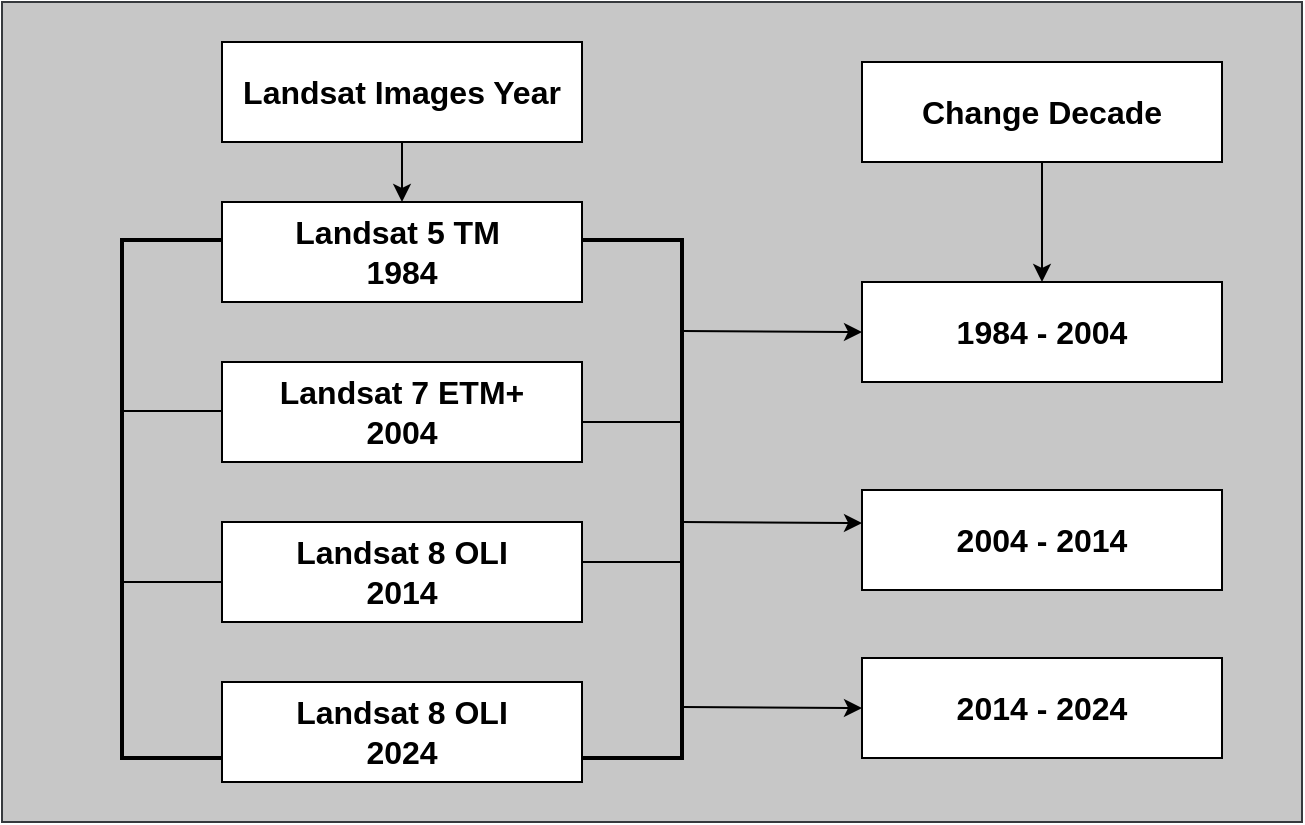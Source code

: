 <mxfile version="24.7.16">
  <diagram name="Page-1" id="_-WS09nqeZ3YQB_b0d59">
    <mxGraphModel dx="1032" dy="501" grid="1" gridSize="10" guides="1" tooltips="1" connect="1" arrows="1" fold="1" page="1" pageScale="1" pageWidth="1169" pageHeight="827" background="#FFFFFF" math="0" shadow="0">
      <root>
        <mxCell id="0" />
        <mxCell id="1" parent="0" />
        <mxCell id="Dl7q8pRwCRPBg_EnZdLq-22" value="" style="rounded=0;whiteSpace=wrap;html=1;fillColor=#C7C7C7;strokeColor=#36393d;" vertex="1" parent="1">
          <mxGeometry x="210" y="170" width="650" height="410" as="geometry" />
        </mxCell>
        <mxCell id="Dl7q8pRwCRPBg_EnZdLq-13" style="edgeStyle=orthogonalEdgeStyle;rounded=0;orthogonalLoop=1;jettySize=auto;html=1;exitX=0.5;exitY=1;exitDx=0;exitDy=0;entryX=0.5;entryY=0;entryDx=0;entryDy=0;" edge="1" parent="1" source="Dl7q8pRwCRPBg_EnZdLq-1" target="Dl7q8pRwCRPBg_EnZdLq-3">
          <mxGeometry relative="1" as="geometry" />
        </mxCell>
        <mxCell id="Dl7q8pRwCRPBg_EnZdLq-1" value="&lt;font style=&quot;font-size: 16px;&quot;&gt;&lt;b&gt;Landsat Images Year&lt;/b&gt;&lt;/font&gt;" style="rounded=0;whiteSpace=wrap;html=1;" vertex="1" parent="1">
          <mxGeometry x="320" y="190" width="180" height="50" as="geometry" />
        </mxCell>
        <mxCell id="Dl7q8pRwCRPBg_EnZdLq-20" style="edgeStyle=orthogonalEdgeStyle;rounded=0;orthogonalLoop=1;jettySize=auto;html=1;exitX=0.5;exitY=1;exitDx=0;exitDy=0;entryX=0.5;entryY=0;entryDx=0;entryDy=0;" edge="1" parent="1" source="Dl7q8pRwCRPBg_EnZdLq-2" target="Dl7q8pRwCRPBg_EnZdLq-7">
          <mxGeometry relative="1" as="geometry" />
        </mxCell>
        <mxCell id="Dl7q8pRwCRPBg_EnZdLq-2" value="&lt;font style=&quot;font-size: 16px;&quot;&gt;&lt;b&gt;Change Decade&lt;/b&gt;&lt;/font&gt;" style="rounded=0;whiteSpace=wrap;html=1;" vertex="1" parent="1">
          <mxGeometry x="640" y="200" width="180" height="50" as="geometry" />
        </mxCell>
        <mxCell id="Dl7q8pRwCRPBg_EnZdLq-3" value="&lt;font style=&quot;font-size: 16px;&quot;&gt;&lt;b&gt;Landsat 5 TM&amp;nbsp;&lt;/b&gt;&lt;/font&gt;&lt;div&gt;&lt;span style=&quot;font-size: 16px;&quot;&gt;&lt;b&gt;1984&lt;/b&gt;&lt;/span&gt;&lt;/div&gt;" style="rounded=0;whiteSpace=wrap;html=1;" vertex="1" parent="1">
          <mxGeometry x="320" y="270" width="180" height="50" as="geometry" />
        </mxCell>
        <mxCell id="Dl7q8pRwCRPBg_EnZdLq-4" value="&lt;font style=&quot;font-size: 16px;&quot;&gt;&lt;b&gt;Landsat 7 ETM+&lt;/b&gt;&lt;/font&gt;&lt;div&gt;&lt;span style=&quot;font-size: 16px;&quot;&gt;&lt;b&gt;2004&lt;/b&gt;&lt;/span&gt;&lt;/div&gt;" style="rounded=0;whiteSpace=wrap;html=1;" vertex="1" parent="1">
          <mxGeometry x="320" y="350" width="180" height="50" as="geometry" />
        </mxCell>
        <mxCell id="Dl7q8pRwCRPBg_EnZdLq-5" value="&lt;font style=&quot;font-size: 16px;&quot;&gt;&lt;b&gt;Landsat 8 OLI&lt;/b&gt;&lt;/font&gt;&lt;div&gt;&lt;span style=&quot;font-size: 16px;&quot;&gt;&lt;b&gt;2014&lt;/b&gt;&lt;/span&gt;&lt;/div&gt;" style="rounded=0;whiteSpace=wrap;html=1;" vertex="1" parent="1">
          <mxGeometry x="320" y="430" width="180" height="50" as="geometry" />
        </mxCell>
        <mxCell id="Dl7q8pRwCRPBg_EnZdLq-6" value="&lt;font style=&quot;font-size: 16px;&quot;&gt;&lt;b&gt;Landsat 8 OLI&lt;/b&gt;&lt;/font&gt;&lt;div&gt;&lt;span style=&quot;font-size: 16px;&quot;&gt;&lt;b&gt;2024&lt;/b&gt;&lt;/span&gt;&lt;/div&gt;" style="rounded=0;whiteSpace=wrap;html=1;" vertex="1" parent="1">
          <mxGeometry x="320" y="510" width="180" height="50" as="geometry" />
        </mxCell>
        <mxCell id="Dl7q8pRwCRPBg_EnZdLq-7" value="&lt;font style=&quot;font-size: 16px;&quot;&gt;&lt;b&gt;1984 - 2004&lt;/b&gt;&lt;/font&gt;" style="rounded=0;whiteSpace=wrap;html=1;" vertex="1" parent="1">
          <mxGeometry x="640" y="310" width="180" height="50" as="geometry" />
        </mxCell>
        <mxCell id="Dl7q8pRwCRPBg_EnZdLq-8" value="&lt;span style=&quot;font-size: 16px;&quot;&gt;&lt;b&gt;2004 - 2014&lt;/b&gt;&lt;/span&gt;" style="rounded=0;whiteSpace=wrap;html=1;" vertex="1" parent="1">
          <mxGeometry x="640" y="414" width="180" height="50" as="geometry" />
        </mxCell>
        <mxCell id="Dl7q8pRwCRPBg_EnZdLq-9" value="" style="strokeWidth=2;html=1;shape=mxgraph.flowchart.annotation_1;align=left;pointerEvents=1;rotation=-180;" vertex="1" parent="1">
          <mxGeometry x="500" y="289" width="50" height="259" as="geometry" />
        </mxCell>
        <mxCell id="Dl7q8pRwCRPBg_EnZdLq-10" value="" style="endArrow=none;html=1;rounded=0;" edge="1" parent="1">
          <mxGeometry width="50" height="50" relative="1" as="geometry">
            <mxPoint x="500" y="380" as="sourcePoint" />
            <mxPoint x="550" y="380" as="targetPoint" />
          </mxGeometry>
        </mxCell>
        <mxCell id="Dl7q8pRwCRPBg_EnZdLq-11" value="" style="endArrow=none;html=1;rounded=0;" edge="1" parent="1">
          <mxGeometry width="50" height="50" relative="1" as="geometry">
            <mxPoint x="500" y="450" as="sourcePoint" />
            <mxPoint x="550" y="450" as="targetPoint" />
          </mxGeometry>
        </mxCell>
        <mxCell id="Dl7q8pRwCRPBg_EnZdLq-12" value="" style="strokeWidth=2;html=1;shape=mxgraph.flowchart.annotation_1;align=left;pointerEvents=1;rotation=0;" vertex="1" parent="1">
          <mxGeometry x="270" y="289" width="50" height="259" as="geometry" />
        </mxCell>
        <mxCell id="Dl7q8pRwCRPBg_EnZdLq-14" value="" style="endArrow=none;html=1;rounded=0;" edge="1" parent="1">
          <mxGeometry width="50" height="50" relative="1" as="geometry">
            <mxPoint x="270" y="374.5" as="sourcePoint" />
            <mxPoint x="320" y="374.5" as="targetPoint" />
          </mxGeometry>
        </mxCell>
        <mxCell id="Dl7q8pRwCRPBg_EnZdLq-15" value="" style="endArrow=none;html=1;rounded=0;" edge="1" parent="1">
          <mxGeometry width="50" height="50" relative="1" as="geometry">
            <mxPoint x="270" y="460" as="sourcePoint" />
            <mxPoint x="320" y="460" as="targetPoint" />
          </mxGeometry>
        </mxCell>
        <mxCell id="Dl7q8pRwCRPBg_EnZdLq-16" value="" style="endArrow=classic;html=1;rounded=0;entryX=0;entryY=0.5;entryDx=0;entryDy=0;" edge="1" parent="1" target="Dl7q8pRwCRPBg_EnZdLq-7">
          <mxGeometry width="50" height="50" relative="1" as="geometry">
            <mxPoint x="550" y="334.5" as="sourcePoint" />
            <mxPoint x="610" y="334.5" as="targetPoint" />
          </mxGeometry>
        </mxCell>
        <mxCell id="Dl7q8pRwCRPBg_EnZdLq-17" value="" style="endArrow=classic;html=1;rounded=0;entryX=0;entryY=0.5;entryDx=0;entryDy=0;" edge="1" parent="1">
          <mxGeometry width="50" height="50" relative="1" as="geometry">
            <mxPoint x="550" y="430" as="sourcePoint" />
            <mxPoint x="640" y="430.5" as="targetPoint" />
          </mxGeometry>
        </mxCell>
        <mxCell id="Dl7q8pRwCRPBg_EnZdLq-18" value="&lt;span style=&quot;font-size: 16px;&quot;&gt;&lt;b&gt;2014 - 2024&lt;/b&gt;&lt;/span&gt;" style="rounded=0;whiteSpace=wrap;html=1;" vertex="1" parent="1">
          <mxGeometry x="640" y="498" width="180" height="50" as="geometry" />
        </mxCell>
        <mxCell id="Dl7q8pRwCRPBg_EnZdLq-19" value="" style="endArrow=classic;html=1;rounded=0;entryX=0;entryY=0.5;entryDx=0;entryDy=0;" edge="1" parent="1">
          <mxGeometry width="50" height="50" relative="1" as="geometry">
            <mxPoint x="550" y="522.5" as="sourcePoint" />
            <mxPoint x="640" y="523" as="targetPoint" />
          </mxGeometry>
        </mxCell>
      </root>
    </mxGraphModel>
  </diagram>
</mxfile>
